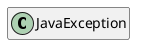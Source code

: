 @startuml
set namespaceSeparator \\
hide members
hide << alias >> circle

class JavaException
@enduml
